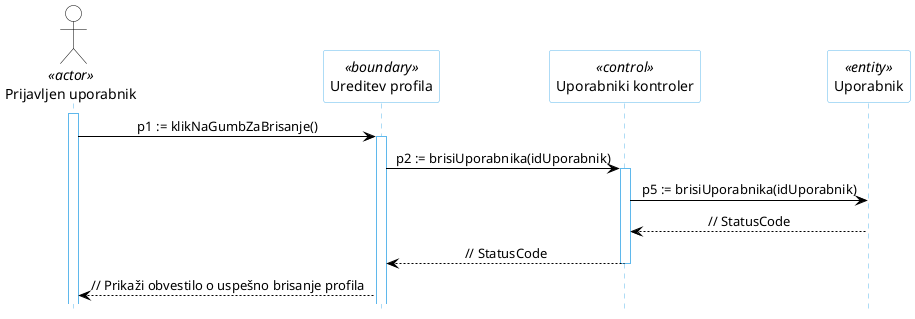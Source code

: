 @startuml
hide footbox

skinparam backgroundcolor transparent
skinparam defaultTextAlignment center
skinparam actorBorderColor black
skinparam actorBackgroundColor white
skinparam arrowColor black
skinparam sequenceLifeLineBorderColor #5FB8EC
skinparam sequenceParticipantBorderColor #5FB8EC
skinparam sequenceParticipantBackgroundColor white

actor "Prijavljen uporabnik" AS U1 <<actor>>

participant "Ureditev profila" as R5 <<boundary>>
participant "Uporabniki kontroler" as R2 <<control>>
participant "Uporabnik" as R4 <<entity>>

activate U1
U1 -> R5: p1 := klikNaGumbZaBrisanje()
activate R5
R5 -> R2: p2 := brisiUporabnika(idUporabnik)
activate R2
R2 -> R4: p5 := brisiUporabnika(idUporabnik)
R4 --> R2: // StatusCode
R2 --> R5: // StatusCode
deactivate R2
R5 --> U1: // Prikaži obvestilo o uspešno brisanje profila
@enduml